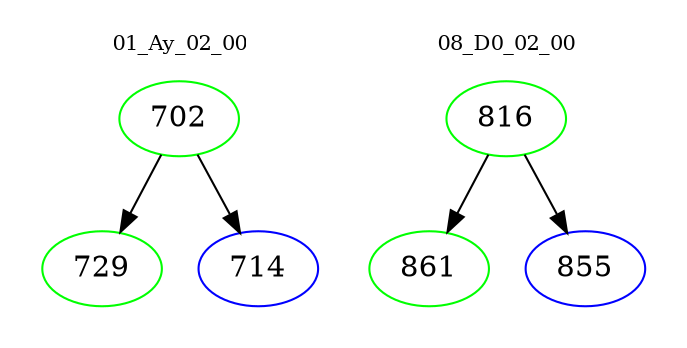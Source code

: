 digraph{
subgraph cluster_0 {
color = white
label = "01_Ay_02_00";
fontsize=10;
T0_702 [label="702", color="green"]
T0_702 -> T0_729 [color="black"]
T0_729 [label="729", color="green"]
T0_702 -> T0_714 [color="black"]
T0_714 [label="714", color="blue"]
}
subgraph cluster_1 {
color = white
label = "08_D0_02_00";
fontsize=10;
T1_816 [label="816", color="green"]
T1_816 -> T1_861 [color="black"]
T1_861 [label="861", color="green"]
T1_816 -> T1_855 [color="black"]
T1_855 [label="855", color="blue"]
}
}
